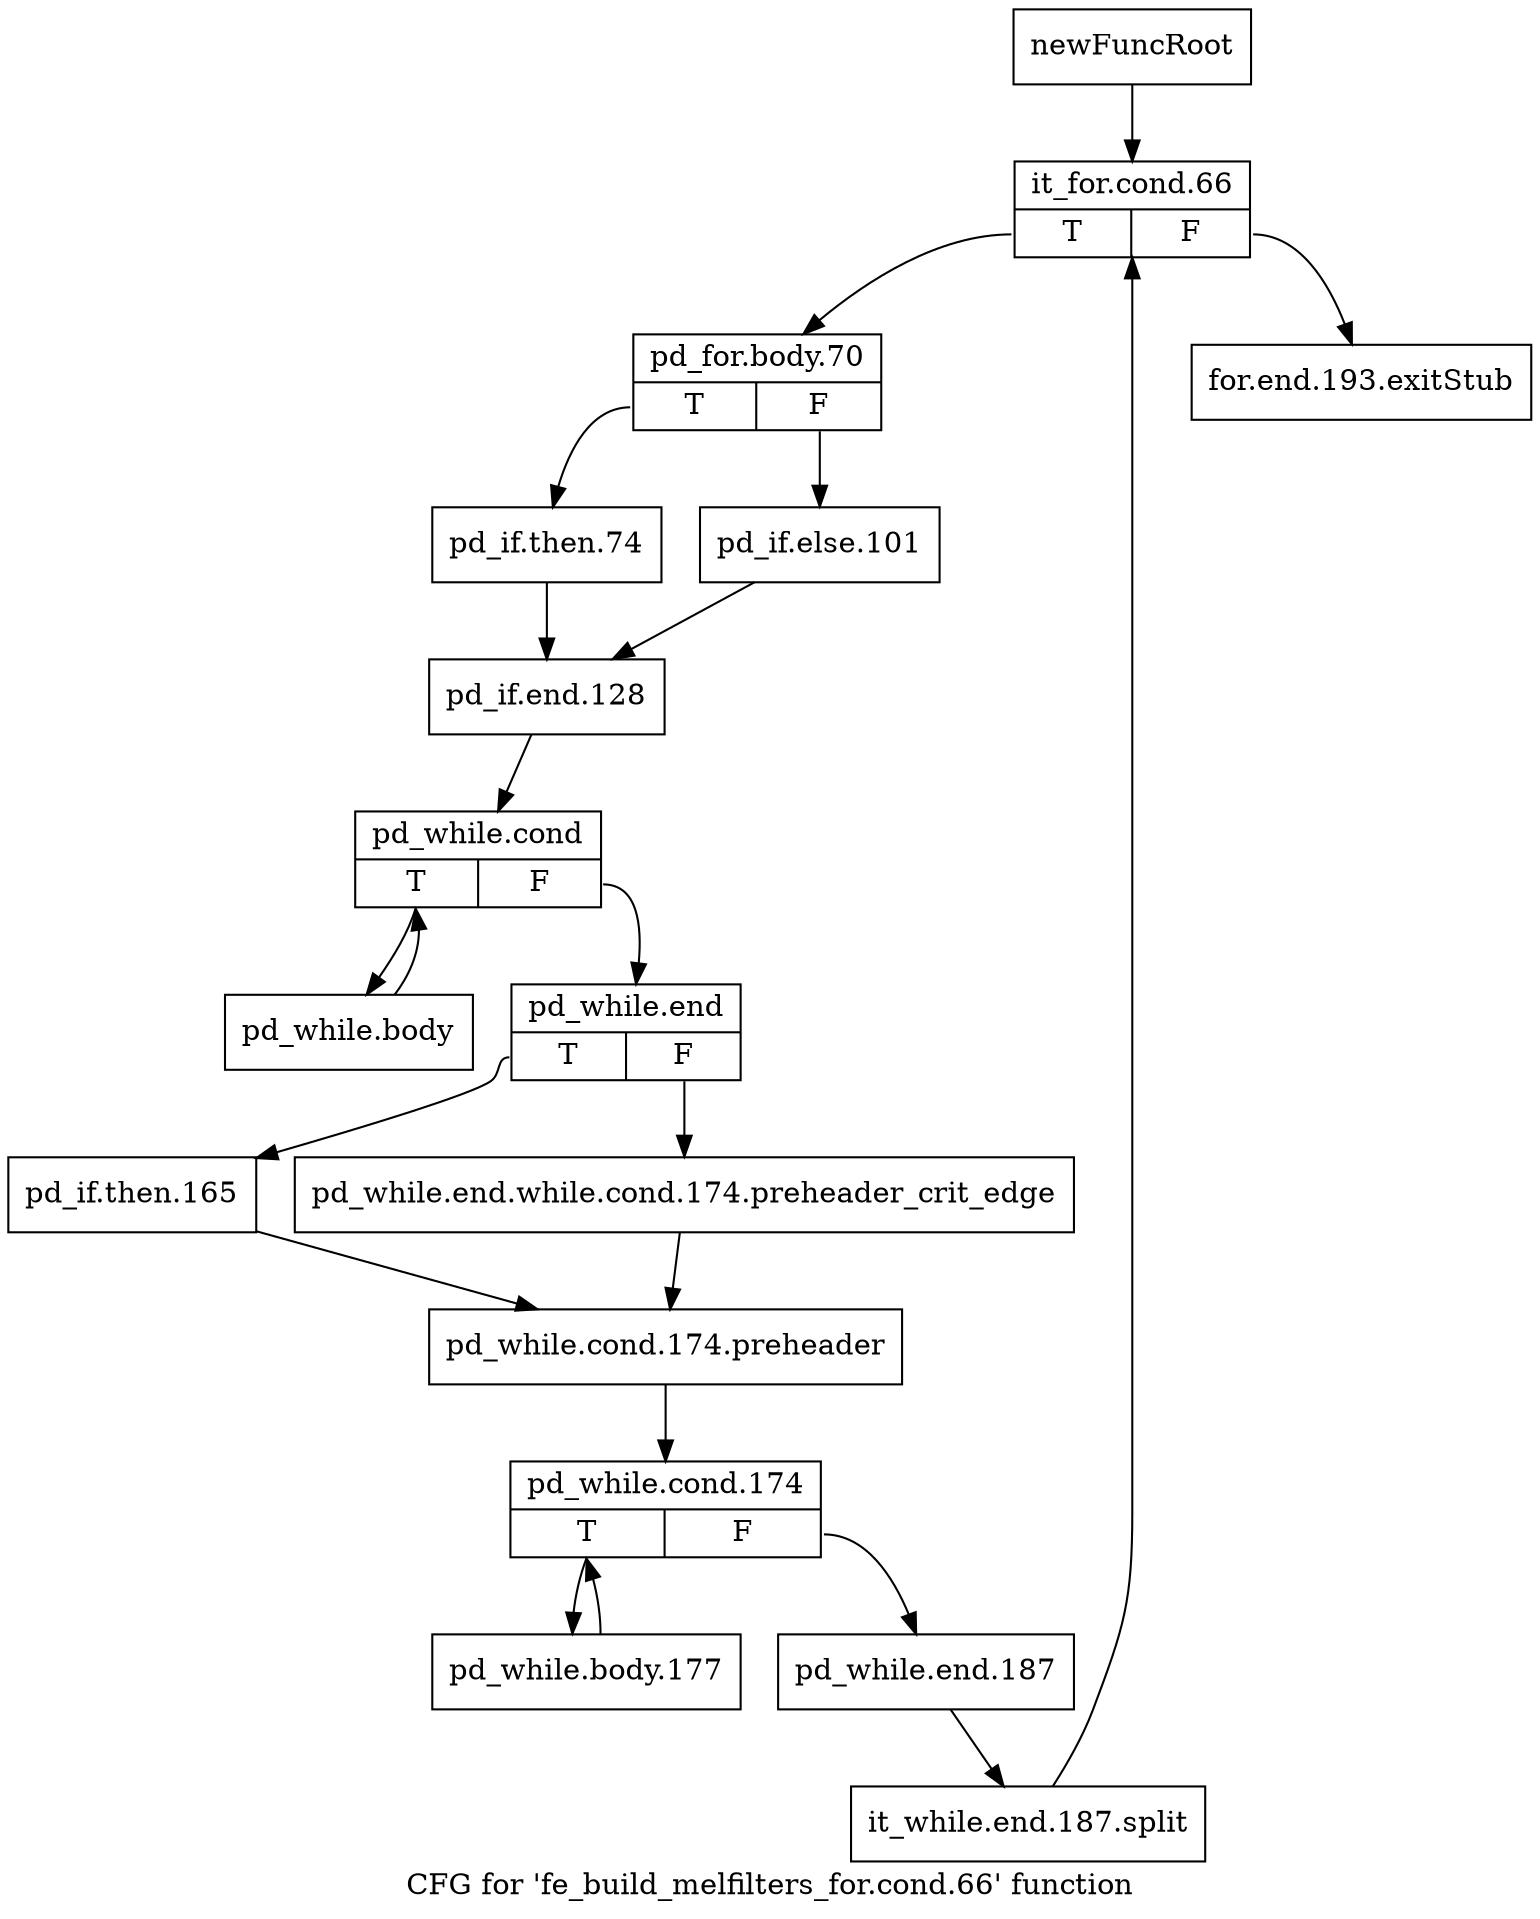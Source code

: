 digraph "CFG for 'fe_build_melfilters_for.cond.66' function" {
	label="CFG for 'fe_build_melfilters_for.cond.66' function";

	Node0x12efcc0 [shape=record,label="{newFuncRoot}"];
	Node0x12efcc0 -> Node0x12efd60;
	Node0x12efd10 [shape=record,label="{for.end.193.exitStub}"];
	Node0x12efd60 [shape=record,label="{it_for.cond.66|{<s0>T|<s1>F}}"];
	Node0x12efd60:s0 -> Node0x12efdb0;
	Node0x12efd60:s1 -> Node0x12efd10;
	Node0x12efdb0 [shape=record,label="{pd_for.body.70|{<s0>T|<s1>F}}"];
	Node0x12efdb0:s0 -> Node0x12efe50;
	Node0x12efdb0:s1 -> Node0x12efe00;
	Node0x12efe00 [shape=record,label="{pd_if.else.101}"];
	Node0x12efe00 -> Node0x12efea0;
	Node0x12efe50 [shape=record,label="{pd_if.then.74}"];
	Node0x12efe50 -> Node0x12efea0;
	Node0x12efea0 [shape=record,label="{pd_if.end.128}"];
	Node0x12efea0 -> Node0x12efef0;
	Node0x12efef0 [shape=record,label="{pd_while.cond|{<s0>T|<s1>F}}"];
	Node0x12efef0:s0 -> Node0x12f0170;
	Node0x12efef0:s1 -> Node0x12eff40;
	Node0x12eff40 [shape=record,label="{pd_while.end|{<s0>T|<s1>F}}"];
	Node0x12eff40:s0 -> Node0x12effe0;
	Node0x12eff40:s1 -> Node0x12eff90;
	Node0x12eff90 [shape=record,label="{pd_while.end.while.cond.174.preheader_crit_edge}"];
	Node0x12eff90 -> Node0x12f0030;
	Node0x12effe0 [shape=record,label="{pd_if.then.165}"];
	Node0x12effe0 -> Node0x12f0030;
	Node0x12f0030 [shape=record,label="{pd_while.cond.174.preheader}"];
	Node0x12f0030 -> Node0x12f0080;
	Node0x12f0080 [shape=record,label="{pd_while.cond.174|{<s0>T|<s1>F}}"];
	Node0x12f0080:s0 -> Node0x12f0120;
	Node0x12f0080:s1 -> Node0x12f00d0;
	Node0x12f00d0 [shape=record,label="{pd_while.end.187}"];
	Node0x12f00d0 -> Node0x160f1f0;
	Node0x160f1f0 [shape=record,label="{it_while.end.187.split}"];
	Node0x160f1f0 -> Node0x12efd60;
	Node0x12f0120 [shape=record,label="{pd_while.body.177}"];
	Node0x12f0120 -> Node0x12f0080;
	Node0x12f0170 [shape=record,label="{pd_while.body}"];
	Node0x12f0170 -> Node0x12efef0;
}
